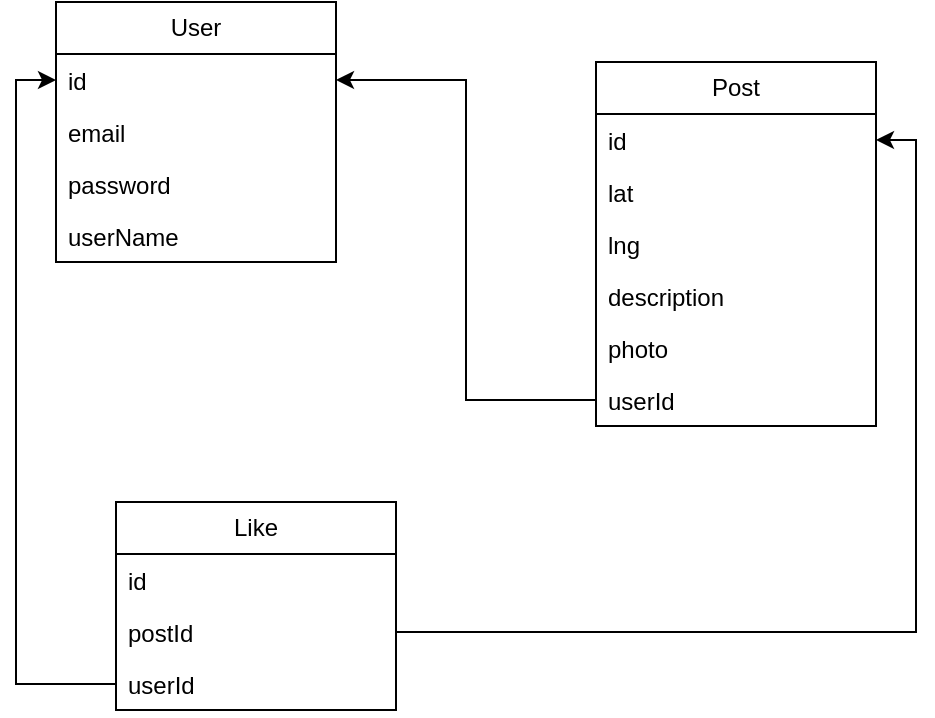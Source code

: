 <mxfile version="24.7.17">
  <diagram id="C5RBs43oDa-KdzZeNtuy" name="Page-1">
    <mxGraphModel dx="700" dy="402" grid="1" gridSize="10" guides="1" tooltips="1" connect="1" arrows="1" fold="1" page="1" pageScale="1" pageWidth="827" pageHeight="1169" math="0" shadow="0">
      <root>
        <mxCell id="WIyWlLk6GJQsqaUBKTNV-0" />
        <mxCell id="WIyWlLk6GJQsqaUBKTNV-1" parent="WIyWlLk6GJQsqaUBKTNV-0" />
        <mxCell id="uJOjNXwg3igOhlUeOViP-6" value="User" style="swimlane;fontStyle=0;childLayout=stackLayout;horizontal=1;startSize=26;fillColor=none;horizontalStack=0;resizeParent=1;resizeParentMax=0;resizeLast=0;collapsible=1;marginBottom=0;whiteSpace=wrap;html=1;" vertex="1" parent="WIyWlLk6GJQsqaUBKTNV-1">
          <mxGeometry x="170" y="190" width="140" height="130" as="geometry" />
        </mxCell>
        <mxCell id="uJOjNXwg3igOhlUeOViP-7" value="id" style="text;strokeColor=none;fillColor=none;align=left;verticalAlign=top;spacingLeft=4;spacingRight=4;overflow=hidden;rotatable=0;points=[[0,0.5],[1,0.5]];portConstraint=eastwest;whiteSpace=wrap;html=1;" vertex="1" parent="uJOjNXwg3igOhlUeOViP-6">
          <mxGeometry y="26" width="140" height="26" as="geometry" />
        </mxCell>
        <mxCell id="uJOjNXwg3igOhlUeOViP-8" value="email&lt;div&gt;&lt;br&gt;&lt;/div&gt;" style="text;strokeColor=none;fillColor=none;align=left;verticalAlign=top;spacingLeft=4;spacingRight=4;overflow=hidden;rotatable=0;points=[[0,0.5],[1,0.5]];portConstraint=eastwest;whiteSpace=wrap;html=1;" vertex="1" parent="uJOjNXwg3igOhlUeOViP-6">
          <mxGeometry y="52" width="140" height="26" as="geometry" />
        </mxCell>
        <mxCell id="uJOjNXwg3igOhlUeOViP-12" value="password" style="text;strokeColor=none;fillColor=none;align=left;verticalAlign=top;spacingLeft=4;spacingRight=4;overflow=hidden;rotatable=0;points=[[0,0.5],[1,0.5]];portConstraint=eastwest;whiteSpace=wrap;html=1;" vertex="1" parent="uJOjNXwg3igOhlUeOViP-6">
          <mxGeometry y="78" width="140" height="26" as="geometry" />
        </mxCell>
        <mxCell id="uJOjNXwg3igOhlUeOViP-13" value="userName" style="text;strokeColor=none;fillColor=none;align=left;verticalAlign=top;spacingLeft=4;spacingRight=4;overflow=hidden;rotatable=0;points=[[0,0.5],[1,0.5]];portConstraint=eastwest;whiteSpace=wrap;html=1;" vertex="1" parent="uJOjNXwg3igOhlUeOViP-6">
          <mxGeometry y="104" width="140" height="26" as="geometry" />
        </mxCell>
        <mxCell id="uJOjNXwg3igOhlUeOViP-15" value="Post" style="swimlane;fontStyle=0;childLayout=stackLayout;horizontal=1;startSize=26;fillColor=none;horizontalStack=0;resizeParent=1;resizeParentMax=0;resizeLast=0;collapsible=1;marginBottom=0;whiteSpace=wrap;html=1;" vertex="1" parent="WIyWlLk6GJQsqaUBKTNV-1">
          <mxGeometry x="440" y="220" width="140" height="182" as="geometry" />
        </mxCell>
        <mxCell id="uJOjNXwg3igOhlUeOViP-16" value="id" style="text;strokeColor=none;fillColor=none;align=left;verticalAlign=top;spacingLeft=4;spacingRight=4;overflow=hidden;rotatable=0;points=[[0,0.5],[1,0.5]];portConstraint=eastwest;whiteSpace=wrap;html=1;" vertex="1" parent="uJOjNXwg3igOhlUeOViP-15">
          <mxGeometry y="26" width="140" height="26" as="geometry" />
        </mxCell>
        <mxCell id="uJOjNXwg3igOhlUeOViP-17" value="lat" style="text;strokeColor=none;fillColor=none;align=left;verticalAlign=top;spacingLeft=4;spacingRight=4;overflow=hidden;rotatable=0;points=[[0,0.5],[1,0.5]];portConstraint=eastwest;whiteSpace=wrap;html=1;" vertex="1" parent="uJOjNXwg3igOhlUeOViP-15">
          <mxGeometry y="52" width="140" height="26" as="geometry" />
        </mxCell>
        <mxCell id="uJOjNXwg3igOhlUeOViP-18" value="lng" style="text;strokeColor=none;fillColor=none;align=left;verticalAlign=top;spacingLeft=4;spacingRight=4;overflow=hidden;rotatable=0;points=[[0,0.5],[1,0.5]];portConstraint=eastwest;whiteSpace=wrap;html=1;" vertex="1" parent="uJOjNXwg3igOhlUeOViP-15">
          <mxGeometry y="78" width="140" height="26" as="geometry" />
        </mxCell>
        <mxCell id="uJOjNXwg3igOhlUeOViP-19" value="description" style="text;strokeColor=none;fillColor=none;align=left;verticalAlign=top;spacingLeft=4;spacingRight=4;overflow=hidden;rotatable=0;points=[[0,0.5],[1,0.5]];portConstraint=eastwest;whiteSpace=wrap;html=1;" vertex="1" parent="uJOjNXwg3igOhlUeOViP-15">
          <mxGeometry y="104" width="140" height="26" as="geometry" />
        </mxCell>
        <mxCell id="uJOjNXwg3igOhlUeOViP-20" value="photo" style="text;strokeColor=none;fillColor=none;align=left;verticalAlign=top;spacingLeft=4;spacingRight=4;overflow=hidden;rotatable=0;points=[[0,0.5],[1,0.5]];portConstraint=eastwest;whiteSpace=wrap;html=1;" vertex="1" parent="uJOjNXwg3igOhlUeOViP-15">
          <mxGeometry y="130" width="140" height="26" as="geometry" />
        </mxCell>
        <mxCell id="uJOjNXwg3igOhlUeOViP-21" value="userId" style="text;strokeColor=none;fillColor=none;align=left;verticalAlign=top;spacingLeft=4;spacingRight=4;overflow=hidden;rotatable=0;points=[[0,0.5],[1,0.5]];portConstraint=eastwest;whiteSpace=wrap;html=1;" vertex="1" parent="uJOjNXwg3igOhlUeOViP-15">
          <mxGeometry y="156" width="140" height="26" as="geometry" />
        </mxCell>
        <mxCell id="uJOjNXwg3igOhlUeOViP-22" style="edgeStyle=orthogonalEdgeStyle;rounded=0;orthogonalLoop=1;jettySize=auto;html=1;entryX=1;entryY=0.5;entryDx=0;entryDy=0;" edge="1" parent="WIyWlLk6GJQsqaUBKTNV-1" source="uJOjNXwg3igOhlUeOViP-21" target="uJOjNXwg3igOhlUeOViP-7">
          <mxGeometry relative="1" as="geometry" />
        </mxCell>
        <mxCell id="uJOjNXwg3igOhlUeOViP-23" value="Like" style="swimlane;fontStyle=0;childLayout=stackLayout;horizontal=1;startSize=26;fillColor=none;horizontalStack=0;resizeParent=1;resizeParentMax=0;resizeLast=0;collapsible=1;marginBottom=0;whiteSpace=wrap;html=1;" vertex="1" parent="WIyWlLk6GJQsqaUBKTNV-1">
          <mxGeometry x="200" y="440" width="140" height="104" as="geometry" />
        </mxCell>
        <mxCell id="uJOjNXwg3igOhlUeOViP-24" value="id" style="text;strokeColor=none;fillColor=none;align=left;verticalAlign=top;spacingLeft=4;spacingRight=4;overflow=hidden;rotatable=0;points=[[0,0.5],[1,0.5]];portConstraint=eastwest;whiteSpace=wrap;html=1;" vertex="1" parent="uJOjNXwg3igOhlUeOViP-23">
          <mxGeometry y="26" width="140" height="26" as="geometry" />
        </mxCell>
        <mxCell id="uJOjNXwg3igOhlUeOViP-25" value="postId" style="text;strokeColor=none;fillColor=none;align=left;verticalAlign=top;spacingLeft=4;spacingRight=4;overflow=hidden;rotatable=0;points=[[0,0.5],[1,0.5]];portConstraint=eastwest;whiteSpace=wrap;html=1;" vertex="1" parent="uJOjNXwg3igOhlUeOViP-23">
          <mxGeometry y="52" width="140" height="26" as="geometry" />
        </mxCell>
        <mxCell id="uJOjNXwg3igOhlUeOViP-26" value="userId" style="text;strokeColor=none;fillColor=none;align=left;verticalAlign=top;spacingLeft=4;spacingRight=4;overflow=hidden;rotatable=0;points=[[0,0.5],[1,0.5]];portConstraint=eastwest;whiteSpace=wrap;html=1;" vertex="1" parent="uJOjNXwg3igOhlUeOViP-23">
          <mxGeometry y="78" width="140" height="26" as="geometry" />
        </mxCell>
        <mxCell id="uJOjNXwg3igOhlUeOViP-27" style="edgeStyle=orthogonalEdgeStyle;rounded=0;orthogonalLoop=1;jettySize=auto;html=1;entryX=1;entryY=0.5;entryDx=0;entryDy=0;" edge="1" parent="WIyWlLk6GJQsqaUBKTNV-1" source="uJOjNXwg3igOhlUeOViP-25" target="uJOjNXwg3igOhlUeOViP-16">
          <mxGeometry relative="1" as="geometry" />
        </mxCell>
        <mxCell id="uJOjNXwg3igOhlUeOViP-28" style="edgeStyle=orthogonalEdgeStyle;rounded=0;orthogonalLoop=1;jettySize=auto;html=1;entryX=0;entryY=0.5;entryDx=0;entryDy=0;" edge="1" parent="WIyWlLk6GJQsqaUBKTNV-1" source="uJOjNXwg3igOhlUeOViP-26" target="uJOjNXwg3igOhlUeOViP-7">
          <mxGeometry relative="1" as="geometry" />
        </mxCell>
      </root>
    </mxGraphModel>
  </diagram>
</mxfile>
